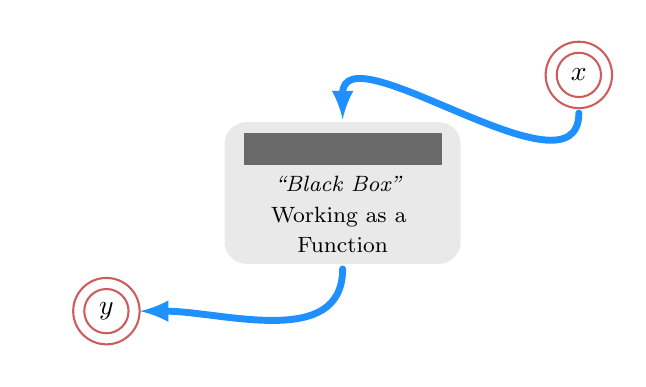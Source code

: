 \begin{tikzpicture}[line cap=round,line join=round,>=triangle 45,x=0.5cm,y=.6cm]
\clip(-8,-3) rectangle (7,4);
\fill[line width=2.pt,color=DimGray,fill=DarkGray,fill opacity=0.25,rounded corners=8pt] (3.,2.) -- (-3.,2.) -- (-3.,-1.) -- (3.,-1.) -- cycle;
\filldraw[DimGray] (2.5,1.75) -- (-2.5,1.75) -- (-2.5,1.1) -- (2.5,1.1) -- cycle;

\draw [line width=.75pt,color=IndianRed] (6.,3.) circle (12pt);
\draw [line width=.75pt,color=IndianRed] (6.,3.) circle (8pt);
%\draw [line width=1.2pt,color=DarkGray] (3.,2.)-- (-3.,2.);
%\draw [line width=1.2pt,color=DarkGray] (-3.,-1.)-- (3.,-1.);
%\draw [line width=1.2pt,color=DarkGray] (-3.,-1.)-- (-3,2.);
%\draw [line width=1.2pt,color=DarkGray] (3.,-1.)-- (3.,2.);
\draw [line width=.75pt,color=IndianRed] (-6.,-2.) circle (12pt);
\draw [line width=.75pt,color=IndianRed] (-6.,-2.) circle (8pt);
\draw (-.1,0.7)node[color=black] {\footnotesize \textit{``Black Box''}};
\draw (-0.1,0.)node[color=black] {\footnotesize Working as a };
\draw (0.,-0.6)node[color=black] {\footnotesize Function};
\draw (6,3) node[color=black] {$x$};
\draw (6,2.4) node[color=black](one) {};
\draw (-6,-2) node[color=black] {$y$};
\draw (-5.4,-2) node[color=black] (two) {};
\draw (0,1.85) node[color=black](onea){};
\draw (0,-.9) node[color=black](twoa){};
\path (one) edge[-{latex},line width=2.5pt,in=90,out=270,color=DodgerBlue] (onea);
\path (twoa) edge[-{latex},line width=2.5pt,in=0,out=270,color=DodgerBlue] (two);
\end{tikzpicture}